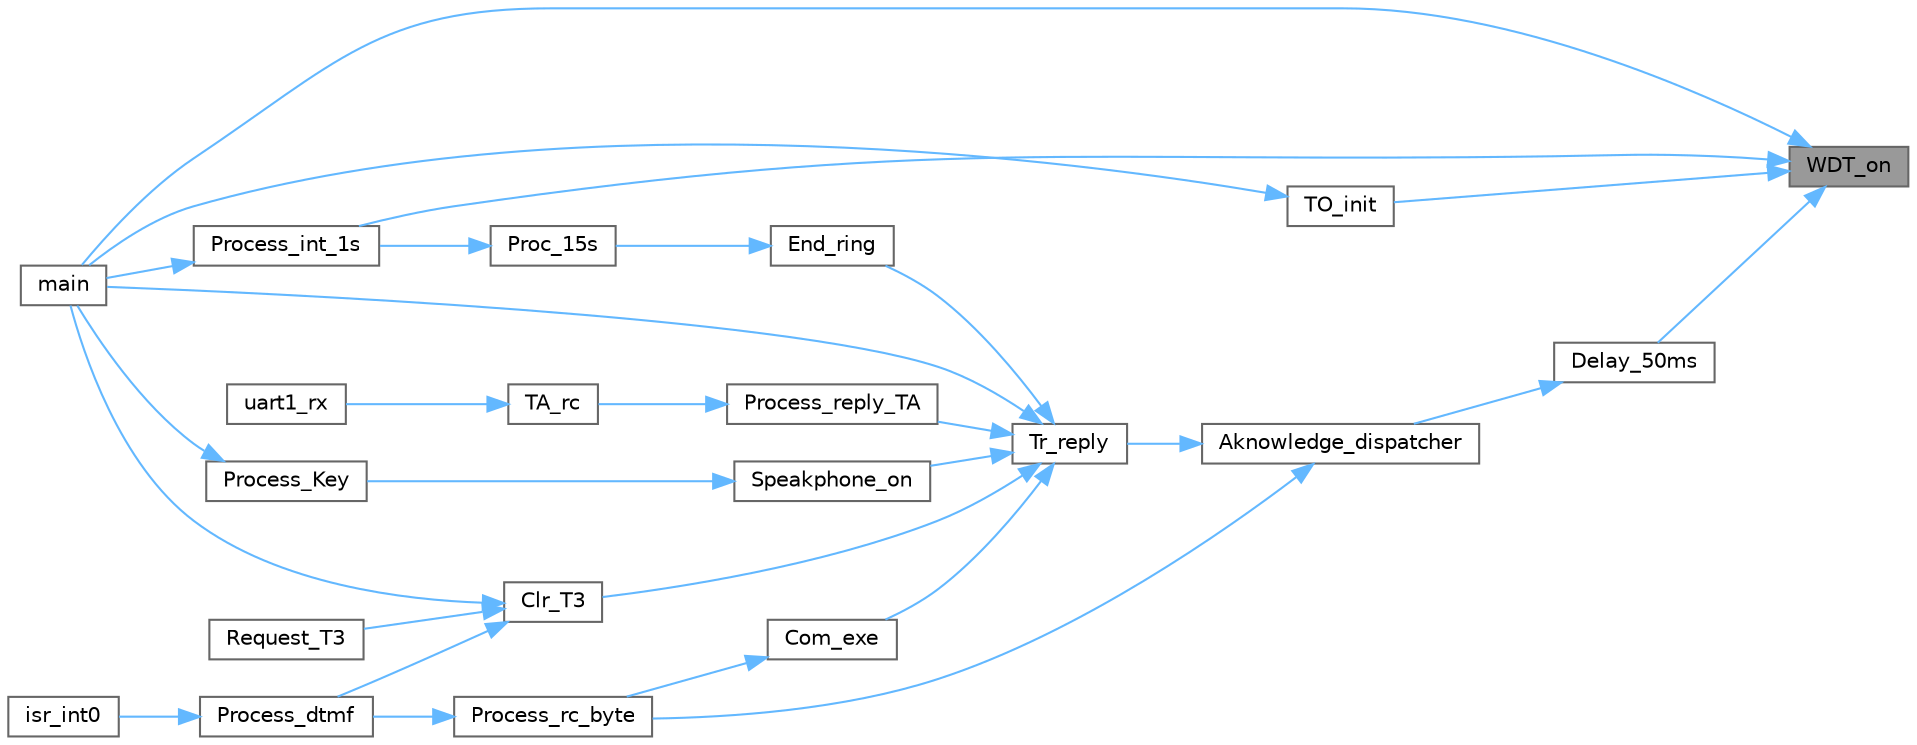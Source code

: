 digraph "WDT_on"
{
 // LATEX_PDF_SIZE
  bgcolor="transparent";
  edge [fontname=Helvetica,fontsize=10,labelfontname=Helvetica,labelfontsize=10];
  node [fontname=Helvetica,fontsize=10,shape=box,height=0.2,width=0.4];
  rankdir="RL";
  Node1 [label="WDT_on",height=0.2,width=0.4,color="gray40", fillcolor="grey60", style="filled", fontcolor="black",tooltip=" "];
  Node1 -> Node2 [dir="back",color="steelblue1",style="solid"];
  Node2 [label="Delay_50ms",height=0.2,width=0.4,color="grey40", fillcolor="white", style="filled",URL="$_d_t_m_f_8c.html#aee8ae72a0d155039cbafb1583d25a3fc",tooltip=" "];
  Node2 -> Node3 [dir="back",color="steelblue1",style="solid"];
  Node3 [label="Aknowledge_dispatcher",height=0.2,width=0.4,color="grey40", fillcolor="white", style="filled",URL="$_d_t_m_f_8c.html#a838e20428f0ccbc9a6c4188641b446c0",tooltip=" "];
  Node3 -> Node4 [dir="back",color="steelblue1",style="solid"];
  Node4 [label="Process_rc_byte",height=0.2,width=0.4,color="grey40", fillcolor="white", style="filled",URL="$_d_t_m_f_8c.html#aa9c31f6c78820cda66ed03242d9b1c19",tooltip=" "];
  Node4 -> Node5 [dir="back",color="steelblue1",style="solid"];
  Node5 [label="Process_dtmf",height=0.2,width=0.4,color="grey40", fillcolor="white", style="filled",URL="$_d_t_m_f_8c.html#a4f548c2e1f885779faa97ceeecda4ac2",tooltip=" "];
  Node5 -> Node6 [dir="back",color="steelblue1",style="solid"];
  Node6 [label="isr_int0",height=0.2,width=0.4,color="grey40", fillcolor="white", style="filled",URL="$_isr_8c.html#aa930e2fd461b6f5036703b0c30a76633",tooltip=" "];
  Node3 -> Node7 [dir="back",color="steelblue1",style="solid"];
  Node7 [label="Tr_reply",height=0.2,width=0.4,color="grey40", fillcolor="white", style="filled",URL="$_d_t_m_f_8c.html#a43ae60faaa257b8076b27ffafe9b873d",tooltip=" "];
  Node7 -> Node8 [dir="back",color="steelblue1",style="solid"];
  Node8 [label="Clr_T3",height=0.2,width=0.4,color="grey40", fillcolor="white", style="filled",URL="$_d_t_m_f_8c.html#a5af109580859f57795308f61d16da434",tooltip=" "];
  Node8 -> Node9 [dir="back",color="steelblue1",style="solid"];
  Node9 [label="main",height=0.2,width=0.4,color="grey40", fillcolor="white", style="filled",URL="$core_8c.html#a6288eba0f8e8ad3ab1544ad731eb7667",tooltip=" "];
  Node8 -> Node5 [dir="back",color="steelblue1",style="solid"];
  Node8 -> Node10 [dir="back",color="steelblue1",style="solid"];
  Node10 [label="Request_T3",height=0.2,width=0.4,color="grey40", fillcolor="white", style="filled",URL="$_d_t_m_f_8c.html#ab91c129ebae46f359751366cc62d81a0",tooltip=" "];
  Node7 -> Node11 [dir="back",color="steelblue1",style="solid"];
  Node11 [label="Com_exe",height=0.2,width=0.4,color="grey40", fillcolor="white", style="filled",URL="$_d_t_m_f_8c.html#a526b85cf23c4c7ef482aa9414bb47a09",tooltip=" "];
  Node11 -> Node4 [dir="back",color="steelblue1",style="solid"];
  Node7 -> Node12 [dir="back",color="steelblue1",style="solid"];
  Node12 [label="End_ring",height=0.2,width=0.4,color="grey40", fillcolor="white", style="filled",URL="$_t_o_8c.html#abff402aad527aa3fec79e54d26bca6c9",tooltip=" "];
  Node12 -> Node13 [dir="back",color="steelblue1",style="solid"];
  Node13 [label="Proc_15s",height=0.2,width=0.4,color="grey40", fillcolor="white", style="filled",URL="$_t_o_8c.html#afbcd932e5ba2a74a910767d4923d95e7",tooltip=" "];
  Node13 -> Node14 [dir="back",color="steelblue1",style="solid"];
  Node14 [label="Process_int_1s",height=0.2,width=0.4,color="grey40", fillcolor="white", style="filled",URL="$_t_o_8c.html#a7f401af429e857d8903ad4736179004f",tooltip=" "];
  Node14 -> Node9 [dir="back",color="steelblue1",style="solid"];
  Node7 -> Node9 [dir="back",color="steelblue1",style="solid"];
  Node7 -> Node15 [dir="back",color="steelblue1",style="solid"];
  Node15 [label="Process_reply_TA",height=0.2,width=0.4,color="grey40", fillcolor="white", style="filled",URL="$_d_t_m_f_8c.html#af8890230f6b986de26f9286d526ea59a",tooltip=" "];
  Node15 -> Node16 [dir="back",color="steelblue1",style="solid"];
  Node16 [label="TA_rc",height=0.2,width=0.4,color="grey40", fillcolor="white", style="filled",URL="$_d_t_m_f_8c.html#af7a6d3a607f8005b25b939379a3b71da",tooltip=" "];
  Node16 -> Node17 [dir="back",color="steelblue1",style="solid"];
  Node17 [label="uart1_rx",height=0.2,width=0.4,color="grey40", fillcolor="white", style="filled",URL="$_isr_8c.html#ae563257500f22bfd70e277b06320f7db",tooltip=" "];
  Node7 -> Node18 [dir="back",color="steelblue1",style="solid"];
  Node18 [label="Speakphone_on",height=0.2,width=0.4,color="grey40", fillcolor="white", style="filled",URL="$_t_o_8c.html#a43cb723bbdcbff82df29c9af0a749ef1",tooltip=" "];
  Node18 -> Node19 [dir="back",color="steelblue1",style="solid"];
  Node19 [label="Process_Key",height=0.2,width=0.4,color="grey40", fillcolor="white", style="filled",URL="$_t_o_8c.html#a23d088966967f0ce9c2456835eac1524",tooltip=" "];
  Node19 -> Node9 [dir="back",color="steelblue1",style="solid"];
  Node1 -> Node9 [dir="back",color="steelblue1",style="solid"];
  Node1 -> Node14 [dir="back",color="steelblue1",style="solid"];
  Node1 -> Node20 [dir="back",color="steelblue1",style="solid"];
  Node20 [label="TO_init",height=0.2,width=0.4,color="grey40", fillcolor="white", style="filled",URL="$_t_o___init_8c.html#a35d18ea93365a61c6aed15243e8e8d3e",tooltip=" "];
  Node20 -> Node9 [dir="back",color="steelblue1",style="solid"];
}
